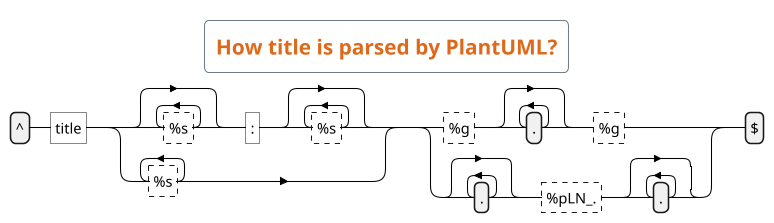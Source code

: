 ' Do not edit
' Theme Gallery
' autogenerated by script
'
@startregex
!theme superhero-outline
title How title is parsed by PlantUML?
^title(?:[%s]*:[%s]*|[%s]+)(?:(?:[%g](.*)[%g])|(?:(.*[%pLN_.].*)))$
@endregex
